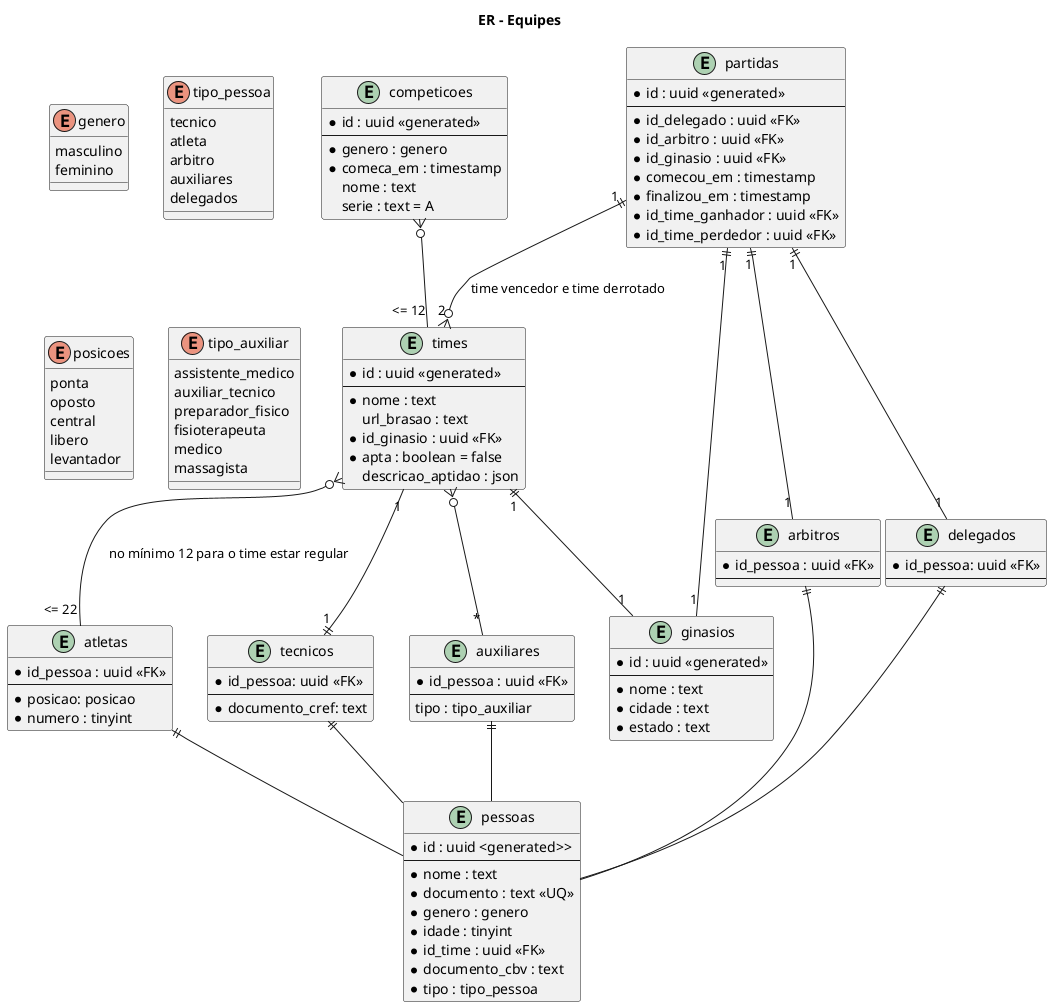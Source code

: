 @startuml er
title ER - Equipes

enum genero{
	masculino
	feminino
}

entity competicoes {
	* id : uuid <<generated>>
	--
	* genero : genero
	* comeca_em : timestamp
	nome : text
	serie : text = A
}

entity times {
	* id : uuid <<generated>>
	--
	* nome : text
	url_brasao : text
	* id_ginasio : uuid <<FK>>  
	* apta : boolean = false
	descricao_aptidao : json
	'min 12 per tournament'
	'max 22 per tounament'
}

entity ginasios {
	* id : uuid <<generated>>
	--
	* nome : text
	* cidade : text
	* estado : text
}

enum tipo_pessoa {
	tecnico 
	atleta
	arbitro
	auxiliares
	delegados
}

entity pessoas {
	* id : uuid <generated>>
	--
	* nome : text
	* documento : text <<UQ>>
	* genero : genero
	* idade : tinyint
	* id_time : uuid <<FK>>
	* documento_cbv : text
	* tipo : tipo_pessoa
}

enum posicoes {
	ponta
	oposto
	central
	libero
	levantador
}

entity atletas{
	* id_pessoa : uuid <<FK>>
	--
	* posicao: posicao
	* numero : tinyint
}

entity tecnicos{
	* id_pessoa: uuid <<FK>>
	--
	* documento_cref: text
}

entity arbitros {
	* id_pessoa : uuid <<FK>>
	--
}

enum tipo_auxiliar {
	assistente_medico
	auxiliar_tecnico
	preparador_fisico
	fisioterapeuta
	medico
	massagista
}

entity auxiliares {
	* id_pessoa : uuid <<FK>>
	--
	tipo : tipo_auxiliar
}

entity delegados {
	* id_pessoa: uuid <<FK>>
	--
}

entity partidas {
	* id : uuid <<generated>>
	--
	* id_delegado : uuid <<FK>>
	* id_arbitro : uuid <<FK>>
	* id_ginasio : uuid <<FK>>
	* comecou_em : timestamp
	* finalizou_em : timestamp
	* id_time_ganhador : uuid <<FK>>
	* id_time_perdedor : uuid <<FK>>
}

competicoes }o-- "<= 12" times
times }o-- "<= 22" atletas : no mínimo 12 para o time estar regular
times "1" --|| "1" tecnicos
times }o-- "*" auxiliares
times "1" ||-- "1" ginasios
partidas "1" ||-- "1" arbitros
partidas "1" ||-- "1" delegados
partidas "1" ||-- "1" ginasios
partidas "1" ||--o{ "2" times : time vencedor e time derrotado

atletas ||-- pessoas
tecnicos ||-- pessoas
auxiliares ||-- pessoas
arbitros ||-- pessoas
delegados ||-- pessoas

@enduml